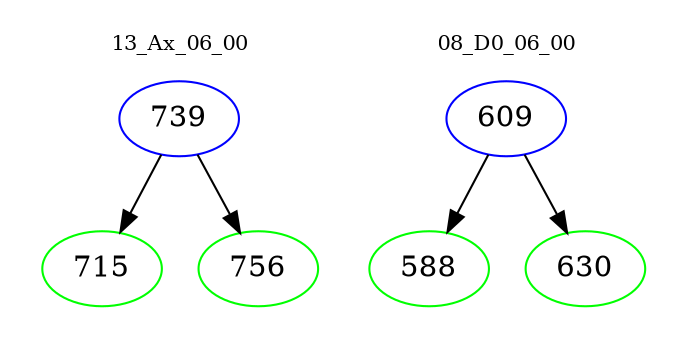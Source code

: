 digraph{
subgraph cluster_0 {
color = white
label = "13_Ax_06_00";
fontsize=10;
T0_739 [label="739", color="blue"]
T0_739 -> T0_715 [color="black"]
T0_715 [label="715", color="green"]
T0_739 -> T0_756 [color="black"]
T0_756 [label="756", color="green"]
}
subgraph cluster_1 {
color = white
label = "08_D0_06_00";
fontsize=10;
T1_609 [label="609", color="blue"]
T1_609 -> T1_588 [color="black"]
T1_588 [label="588", color="green"]
T1_609 -> T1_630 [color="black"]
T1_630 [label="630", color="green"]
}
}
